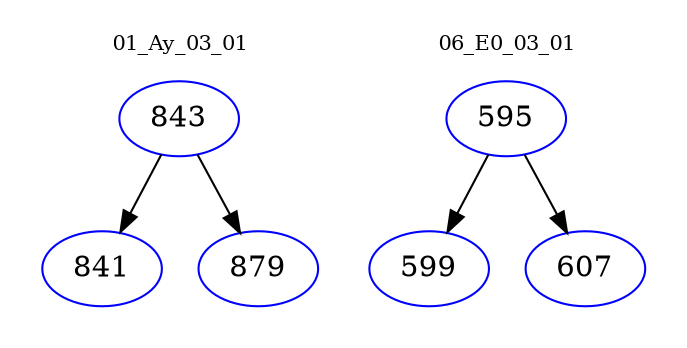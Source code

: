 digraph{
subgraph cluster_0 {
color = white
label = "01_Ay_03_01";
fontsize=10;
T0_843 [label="843", color="blue"]
T0_843 -> T0_841 [color="black"]
T0_841 [label="841", color="blue"]
T0_843 -> T0_879 [color="black"]
T0_879 [label="879", color="blue"]
}
subgraph cluster_1 {
color = white
label = "06_E0_03_01";
fontsize=10;
T1_595 [label="595", color="blue"]
T1_595 -> T1_599 [color="black"]
T1_599 [label="599", color="blue"]
T1_595 -> T1_607 [color="black"]
T1_607 [label="607", color="blue"]
}
}
